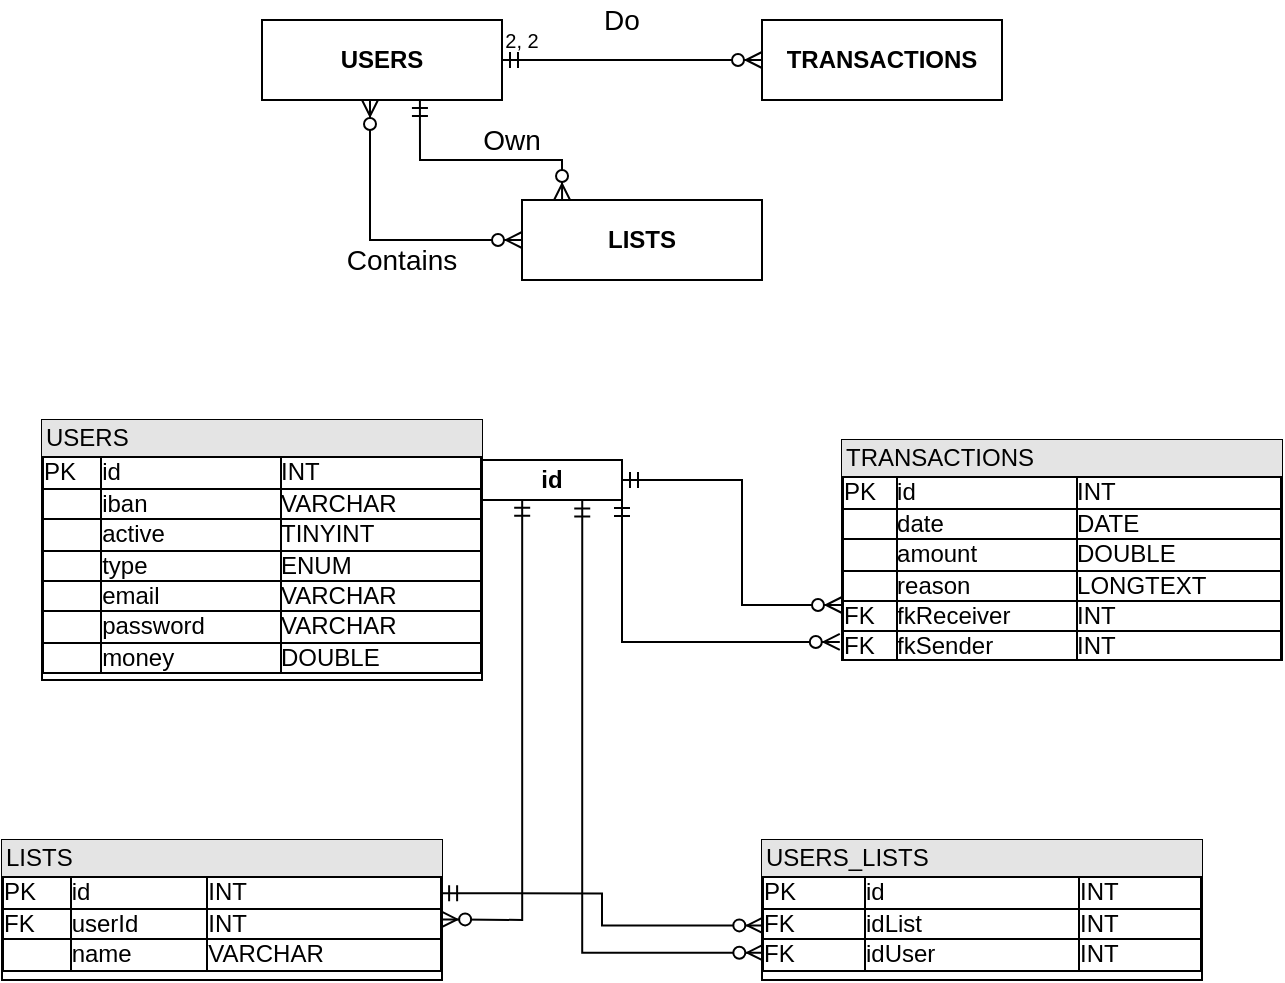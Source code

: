 <mxfile version="12.4.2" type="device" pages="1"><diagram id="ID-jtxy3udIeOUy5Kgvd" name="Page-1"><mxGraphModel dx="857" dy="813" grid="1" gridSize="10" guides="1" tooltips="1" connect="1" arrows="1" fold="1" page="1" pageScale="1" pageWidth="827" pageHeight="1169" math="0" shadow="0"><root><mxCell id="0"/><mxCell id="1" parent="0"/><mxCell id="a1BXvCwBfkuIup8PdiCX-1" value="&lt;font color=&quot;#000000&quot;&gt;USERS&lt;/font&gt;" style="rounded=0;whiteSpace=wrap;html=1;fillColor=#ffffff;fontStyle=1;strokeColor=#000000;" parent="1" vertex="1"><mxGeometry x="190" y="70" width="120" height="40" as="geometry"/></mxCell><mxCell id="a1BXvCwBfkuIup8PdiCX-2" style="edgeStyle=none;rounded=0;html=1;entryX=1;entryY=0.5;endArrow=ERmandOne;endFill=0;jettySize=auto;orthogonalLoop=1;startArrow=ERzeroToMany;startFill=1;exitX=0;exitY=0.5;exitDx=0;exitDy=0;" parent="1" source="Z872bIaQrEAfdKdzAEJT-2" target="a1BXvCwBfkuIup8PdiCX-1" edge="1"><mxGeometry relative="1" as="geometry"><mxPoint x="430" y="90" as="sourcePoint"/></mxGeometry></mxCell><mxCell id="a1BXvCwBfkuIup8PdiCX-16" value="Do" style="text;html=1;strokeColor=none;fillColor=none;align=center;verticalAlign=middle;whiteSpace=wrap;rounded=0;fontSize=14;" parent="1" vertex="1"><mxGeometry x="350" y="60" width="40" height="20" as="geometry"/></mxCell><mxCell id="a1BXvCwBfkuIup8PdiCX-21" value="&lt;div style=&quot;box-sizing: border-box ; width: 100% ; background: rgb(228 , 228 , 228) ; padding: 2px ; line-height: 120%&quot;&gt;USERS&lt;/div&gt;&lt;table style=&quot;width: 100% ; font-size: 1em ; border: 1px solid rgb(0 , 0 , 0) ; border-collapse: collapse&quot; cellpadding=&quot;0&quot; cellspacing=&quot;0&quot; border=&quot;1&quot;&gt;&lt;tbody&gt;&lt;tr&gt;&lt;td&gt;PK&lt;/td&gt;&lt;td&gt;id&lt;/td&gt;&lt;td&gt;INT&lt;/td&gt;&lt;/tr&gt;&lt;tr&gt;&lt;td&gt;&lt;br&gt;&lt;/td&gt;&lt;td&gt;iban&lt;/td&gt;&lt;td&gt;VARCHAR&lt;/td&gt;&lt;/tr&gt;&lt;tr&gt;&lt;td&gt;&lt;br&gt;&lt;/td&gt;&lt;td&gt;active&lt;/td&gt;&lt;td&gt;TINYINT&lt;/td&gt;&lt;/tr&gt;&lt;tr&gt;&lt;td&gt;&lt;br&gt;&lt;/td&gt;&lt;td&gt;type&lt;/td&gt;&lt;td&gt;ENUM&lt;/td&gt;&lt;/tr&gt;&lt;tr&gt;&lt;td&gt;&lt;br&gt;&lt;/td&gt;&lt;td&gt;email&lt;/td&gt;&lt;td&gt;VARCHAR&lt;/td&gt;&lt;/tr&gt;&lt;tr&gt;&lt;td&gt;&lt;br&gt;&lt;/td&gt;&lt;td&gt;password&lt;/td&gt;&lt;td&gt;VARCHAR&lt;/td&gt;&lt;/tr&gt;&lt;tr&gt;&lt;td&gt;&lt;br&gt;&lt;/td&gt;&lt;td&gt;money&lt;/td&gt;&lt;td&gt;DOUBLE&lt;/td&gt;&lt;/tr&gt;&lt;/tbody&gt;&lt;/table&gt;" style="verticalAlign=top;align=left;overflow=fill;html=1;rounded=0;fillColor=#ffffff;comic=0;strokeColor=#000000;horizontal=1;fontFamily=Helvetica;spacing=0;" parent="1" vertex="1"><mxGeometry x="80" y="270" width="220" height="130" as="geometry"/></mxCell><mxCell id="Z872bIaQrEAfdKdzAEJT-2" value="&lt;font color=&quot;#000000&quot;&gt;TRANSACTIONS&lt;/font&gt;" style="rounded=0;whiteSpace=wrap;html=1;fillColor=#ffffff;fontStyle=1;strokeColor=#000000;" parent="1" vertex="1"><mxGeometry x="440" y="70" width="120" height="40" as="geometry"/></mxCell><mxCell id="Z872bIaQrEAfdKdzAEJT-3" value="&lt;div style=&quot;box-sizing: border-box ; width: 100% ; background: rgb(228 , 228 , 228) ; padding: 2px ; line-height: 120%&quot;&gt;TRANSACTIONS&lt;/div&gt;&lt;table style=&quot;width: 100% ; font-size: 1em ; border: 1px solid rgb(0 , 0 , 0) ; border-collapse: collapse&quot; cellpadding=&quot;0&quot; cellspacing=&quot;0&quot; border=&quot;1&quot;&gt;&lt;tbody&gt;&lt;tr&gt;&lt;td&gt;PK&lt;/td&gt;&lt;td&gt;id&lt;/td&gt;&lt;td&gt;INT&lt;/td&gt;&lt;/tr&gt;&lt;tr&gt;&lt;td&gt;&lt;br&gt;&lt;/td&gt;&lt;td&gt;date&lt;/td&gt;&lt;td&gt;DATE&lt;/td&gt;&lt;/tr&gt;&lt;tr&gt;&lt;td&gt;&lt;br&gt;&lt;/td&gt;&lt;td&gt;amount&lt;/td&gt;&lt;td&gt;DOUBLE&lt;/td&gt;&lt;/tr&gt;&lt;tr&gt;&lt;td&gt;&lt;br&gt;&lt;/td&gt;&lt;td&gt;reason&lt;/td&gt;&lt;td&gt;LONGTEXT&lt;/td&gt;&lt;/tr&gt;&lt;tr&gt;&lt;td&gt;FK&lt;/td&gt;&lt;td&gt;fkReceiver&lt;/td&gt;&lt;td&gt;INT&lt;/td&gt;&lt;/tr&gt;&lt;tr&gt;&lt;td&gt;FK&lt;/td&gt;&lt;td&gt;fkSender&lt;/td&gt;&lt;td&gt;INT&lt;/td&gt;&lt;/tr&gt;&lt;/tbody&gt;&lt;/table&gt;" style="verticalAlign=top;align=left;overflow=fill;html=1;rounded=0;fillColor=#ffffff;comic=0;strokeColor=#000000;horizontal=1;fontFamily=Helvetica;spacing=0;" parent="1" vertex="1"><mxGeometry x="480" y="280" width="220" height="110" as="geometry"/></mxCell><mxCell id="Z872bIaQrEAfdKdzAEJT-4" style="edgeStyle=orthogonalEdgeStyle;rounded=0;html=1;startArrow=ERmandOne;startFill=0;endArrow=ERzeroToMany;endFill=1;jettySize=auto;orthogonalLoop=1;entryX=0;entryY=0.75;entryDx=0;entryDy=0;exitX=1;exitY=0.5;exitDx=0;exitDy=0;" parent="1" source="xw9zMnuqr5ocWsE7yeTE-8" target="Z872bIaQrEAfdKdzAEJT-3" edge="1"><mxGeometry relative="1" as="geometry"><mxPoint x="375" y="260" as="sourcePoint"/><mxPoint x="410" y="410" as="targetPoint"/><Array as="points"><mxPoint x="430" y="300"/><mxPoint x="430" y="363"/></Array></mxGeometry></mxCell><mxCell id="Z872bIaQrEAfdKdzAEJT-5" style="edgeStyle=orthogonalEdgeStyle;rounded=0;html=1;entryX=-0.005;entryY=0.918;startArrow=ERmandOne;startFill=0;endArrow=ERzeroToMany;endFill=1;jettySize=auto;orthogonalLoop=1;entryDx=0;entryDy=0;entryPerimeter=0;exitX=1;exitY=1;exitDx=0;exitDy=0;" parent="1" edge="1" target="Z872bIaQrEAfdKdzAEJT-3" source="xw9zMnuqr5ocWsE7yeTE-8"><mxGeometry relative="1" as="geometry"><mxPoint x="360" y="300" as="sourcePoint"/><mxPoint x="410" y="420" as="targetPoint"/><Array as="points"><mxPoint x="370" y="381"/></Array></mxGeometry></mxCell><mxCell id="xw9zMnuqr5ocWsE7yeTE-1" value="&lt;div style=&quot;box-sizing: border-box ; width: 100% ; background: rgb(228 , 228 , 228) ; padding: 2px ; line-height: 120%&quot;&gt;LISTS&lt;/div&gt;&lt;table style=&quot;width: 100% ; font-size: 1em ; border: 1px solid rgb(0 , 0 , 0) ; border-collapse: collapse&quot; cellpadding=&quot;0&quot; cellspacing=&quot;0&quot; border=&quot;1&quot;&gt;&lt;tbody&gt;&lt;tr&gt;&lt;td&gt;PK&lt;/td&gt;&lt;td&gt;id&lt;/td&gt;&lt;td&gt;INT&lt;/td&gt;&lt;/tr&gt;&lt;tr&gt;&lt;td&gt;FK&lt;/td&gt;&lt;td&gt;userId&lt;/td&gt;&lt;td&gt;INT&lt;/td&gt;&lt;/tr&gt;&lt;tr&gt;&lt;td&gt;&lt;br&gt;&lt;/td&gt;&lt;td&gt;name&lt;/td&gt;&lt;td&gt;VARCHAR&lt;/td&gt;&lt;/tr&gt;&lt;/tbody&gt;&lt;/table&gt;" style="verticalAlign=top;align=left;overflow=fill;html=1;rounded=0;fillColor=#ffffff;comic=0;strokeColor=#000000;horizontal=1;fontFamily=Helvetica;spacing=0;" vertex="1" parent="1"><mxGeometry x="60" y="480" width="220" height="70" as="geometry"/></mxCell><mxCell id="xw9zMnuqr5ocWsE7yeTE-2" value="&lt;div style=&quot;box-sizing: border-box ; width: 100% ; background: rgb(228 , 228 , 228) ; padding: 2px ; line-height: 120%&quot;&gt;USERS_LISTS&lt;/div&gt;&lt;table style=&quot;width: 100% ; font-size: 1em ; border: 1px solid rgb(0 , 0 , 0) ; border-collapse: collapse&quot; cellpadding=&quot;0&quot; cellspacing=&quot;0&quot; border=&quot;1&quot;&gt;&lt;tbody&gt;&lt;tr&gt;&lt;td&gt;PK&lt;/td&gt;&lt;td&gt;id&lt;/td&gt;&lt;td&gt;INT&lt;/td&gt;&lt;/tr&gt;&lt;tr&gt;&lt;td&gt;FK&lt;/td&gt;&lt;td&gt;idList&lt;/td&gt;&lt;td&gt;INT&lt;/td&gt;&lt;/tr&gt;&lt;tr&gt;&lt;td&gt;FK&lt;/td&gt;&lt;td&gt;idUser&lt;/td&gt;&lt;td&gt;INT&lt;/td&gt;&lt;/tr&gt;&lt;/tbody&gt;&lt;/table&gt;" style="verticalAlign=top;align=left;overflow=fill;html=1;rounded=0;fillColor=#ffffff;comic=0;strokeColor=#000000;horizontal=1;fontFamily=Helvetica;spacing=0;" vertex="1" parent="1"><mxGeometry x="440" y="480" width="220" height="70" as="geometry"/></mxCell><mxCell id="xw9zMnuqr5ocWsE7yeTE-3" style="edgeStyle=orthogonalEdgeStyle;rounded=0;html=1;startArrow=ERmandOne;startFill=0;endArrow=ERzeroToMany;endFill=1;jettySize=auto;orthogonalLoop=1;exitX=0.716;exitY=1.013;exitDx=0;exitDy=0;exitPerimeter=0;entryX=0.003;entryY=0.805;entryDx=0;entryDy=0;entryPerimeter=0;" edge="1" parent="1" source="xw9zMnuqr5ocWsE7yeTE-8" target="xw9zMnuqr5ocWsE7yeTE-2"><mxGeometry relative="1" as="geometry"><mxPoint x="330" y="320" as="sourcePoint"/><mxPoint x="390" y="540" as="targetPoint"/><Array as="points"><mxPoint x="350" y="536"/></Array></mxGeometry></mxCell><mxCell id="xw9zMnuqr5ocWsE7yeTE-5" style="edgeStyle=orthogonalEdgeStyle;rounded=0;html=1;startArrow=ERmandOne;startFill=0;endArrow=ERzeroToMany;endFill=1;jettySize=auto;orthogonalLoop=1;entryX=0.003;entryY=0.61;entryDx=0;entryDy=0;entryPerimeter=0;exitX=0.998;exitY=0.381;exitDx=0;exitDy=0;exitPerimeter=0;" edge="1" parent="1" source="xw9zMnuqr5ocWsE7yeTE-1" target="xw9zMnuqr5ocWsE7yeTE-2"><mxGeometry relative="1" as="geometry"><mxPoint x="300" y="507" as="sourcePoint"/><mxPoint x="420" y="550" as="targetPoint"/><Array as="points"><mxPoint x="360" y="507"/><mxPoint x="360" y="523"/></Array></mxGeometry></mxCell><mxCell id="xw9zMnuqr5ocWsE7yeTE-8" value="&lt;font color=&quot;#000000&quot;&gt;id&lt;/font&gt;" style="rounded=0;whiteSpace=wrap;html=1;fillColor=#ffffff;fontStyle=1;strokeColor=#000000;" vertex="1" parent="1"><mxGeometry x="300" y="290" width="70" height="20" as="geometry"/></mxCell><mxCell id="xw9zMnuqr5ocWsE7yeTE-9" style="edgeStyle=orthogonalEdgeStyle;rounded=0;html=1;startArrow=ERzeroToMany;startFill=1;endArrow=ERmandOne;endFill=0;jettySize=auto;orthogonalLoop=1;exitX=0.998;exitY=0.567;exitDx=0;exitDy=0;exitPerimeter=0;entryX=0.287;entryY=0.992;entryDx=0;entryDy=0;entryPerimeter=0;" edge="1" parent="1" source="xw9zMnuqr5ocWsE7yeTE-1" target="xw9zMnuqr5ocWsE7yeTE-8"><mxGeometry relative="1" as="geometry"><mxPoint x="290" y="520" as="sourcePoint"/><mxPoint x="320" y="330" as="targetPoint"/><Array as="points"><mxPoint x="290" y="520"/><mxPoint x="320" y="520"/></Array></mxGeometry></mxCell><mxCell id="xw9zMnuqr5ocWsE7yeTE-10" value="&lt;font color=&quot;#000000&quot;&gt;LISTS&lt;/font&gt;" style="rounded=0;whiteSpace=wrap;html=1;fillColor=#ffffff;fontStyle=1;strokeColor=#000000;" vertex="1" parent="1"><mxGeometry x="320" y="160" width="120" height="40" as="geometry"/></mxCell><mxCell id="xw9zMnuqr5ocWsE7yeTE-11" style="edgeStyle=orthogonalEdgeStyle;rounded=0;html=1;endArrow=ERzeroToMany;endFill=1;jettySize=auto;orthogonalLoop=1;startArrow=ERzeroToMany;startFill=1;exitX=0;exitY=0.5;exitDx=0;exitDy=0;" edge="1" parent="1" source="xw9zMnuqr5ocWsE7yeTE-10" target="a1BXvCwBfkuIup8PdiCX-1"><mxGeometry relative="1" as="geometry"><mxPoint x="290" y="160" as="sourcePoint"/><mxPoint x="160" y="160" as="targetPoint"/><Array as="points"><mxPoint x="244" y="180"/></Array></mxGeometry></mxCell><mxCell id="xw9zMnuqr5ocWsE7yeTE-12" value="2, 2" style="text;html=1;strokeColor=none;fillColor=none;align=center;verticalAlign=middle;whiteSpace=wrap;rounded=0;fontSize=10;" vertex="1" parent="1"><mxGeometry x="305" y="70" width="30" height="20" as="geometry"/></mxCell><mxCell id="xw9zMnuqr5ocWsE7yeTE-13" style="edgeStyle=orthogonalEdgeStyle;rounded=0;html=1;endArrow=ERmandOne;endFill=0;jettySize=auto;orthogonalLoop=1;startArrow=ERzeroToMany;startFill=1;exitX=0.167;exitY=0;exitDx=0;exitDy=0;exitPerimeter=0;entryX=0.658;entryY=1.001;entryDx=0;entryDy=0;entryPerimeter=0;" edge="1" parent="1" source="xw9zMnuqr5ocWsE7yeTE-10" target="a1BXvCwBfkuIup8PdiCX-1"><mxGeometry relative="1" as="geometry"><mxPoint x="330.034" y="189.69" as="sourcePoint"/><mxPoint x="254.172" y="120" as="targetPoint"/><Array as="points"><mxPoint x="340" y="140"/><mxPoint x="269" y="140"/></Array></mxGeometry></mxCell><mxCell id="xw9zMnuqr5ocWsE7yeTE-14" value="Own" style="text;html=1;strokeColor=none;fillColor=none;align=center;verticalAlign=middle;whiteSpace=wrap;rounded=0;fontSize=14;" vertex="1" parent="1"><mxGeometry x="295" y="120" width="40" height="20" as="geometry"/></mxCell><mxCell id="xw9zMnuqr5ocWsE7yeTE-15" value="Contains" style="text;html=1;strokeColor=none;fillColor=none;align=center;verticalAlign=middle;whiteSpace=wrap;rounded=0;fontSize=14;" vertex="1" parent="1"><mxGeometry x="240" y="180" width="40" height="20" as="geometry"/></mxCell></root></mxGraphModel></diagram></mxfile>
